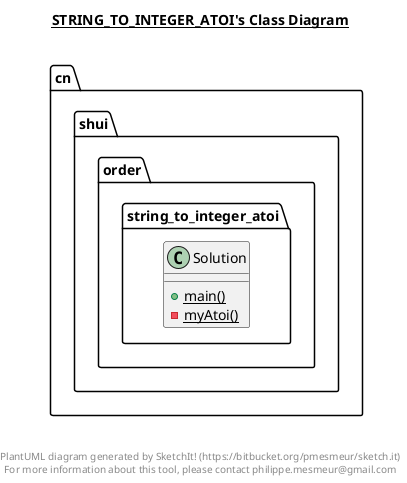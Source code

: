 @startuml

title __STRING_TO_INTEGER_ATOI's Class Diagram__\n

  namespace cn.shui.order {
    namespace string_to_integer_atoi {
      class cn.shui.order.string_to_integer_atoi.Solution {
          {static} + main()
          {static} - myAtoi()
      }
    }
  }
  



right footer


PlantUML diagram generated by SketchIt! (https://bitbucket.org/pmesmeur/sketch.it)
For more information about this tool, please contact philippe.mesmeur@gmail.com
endfooter

@enduml
